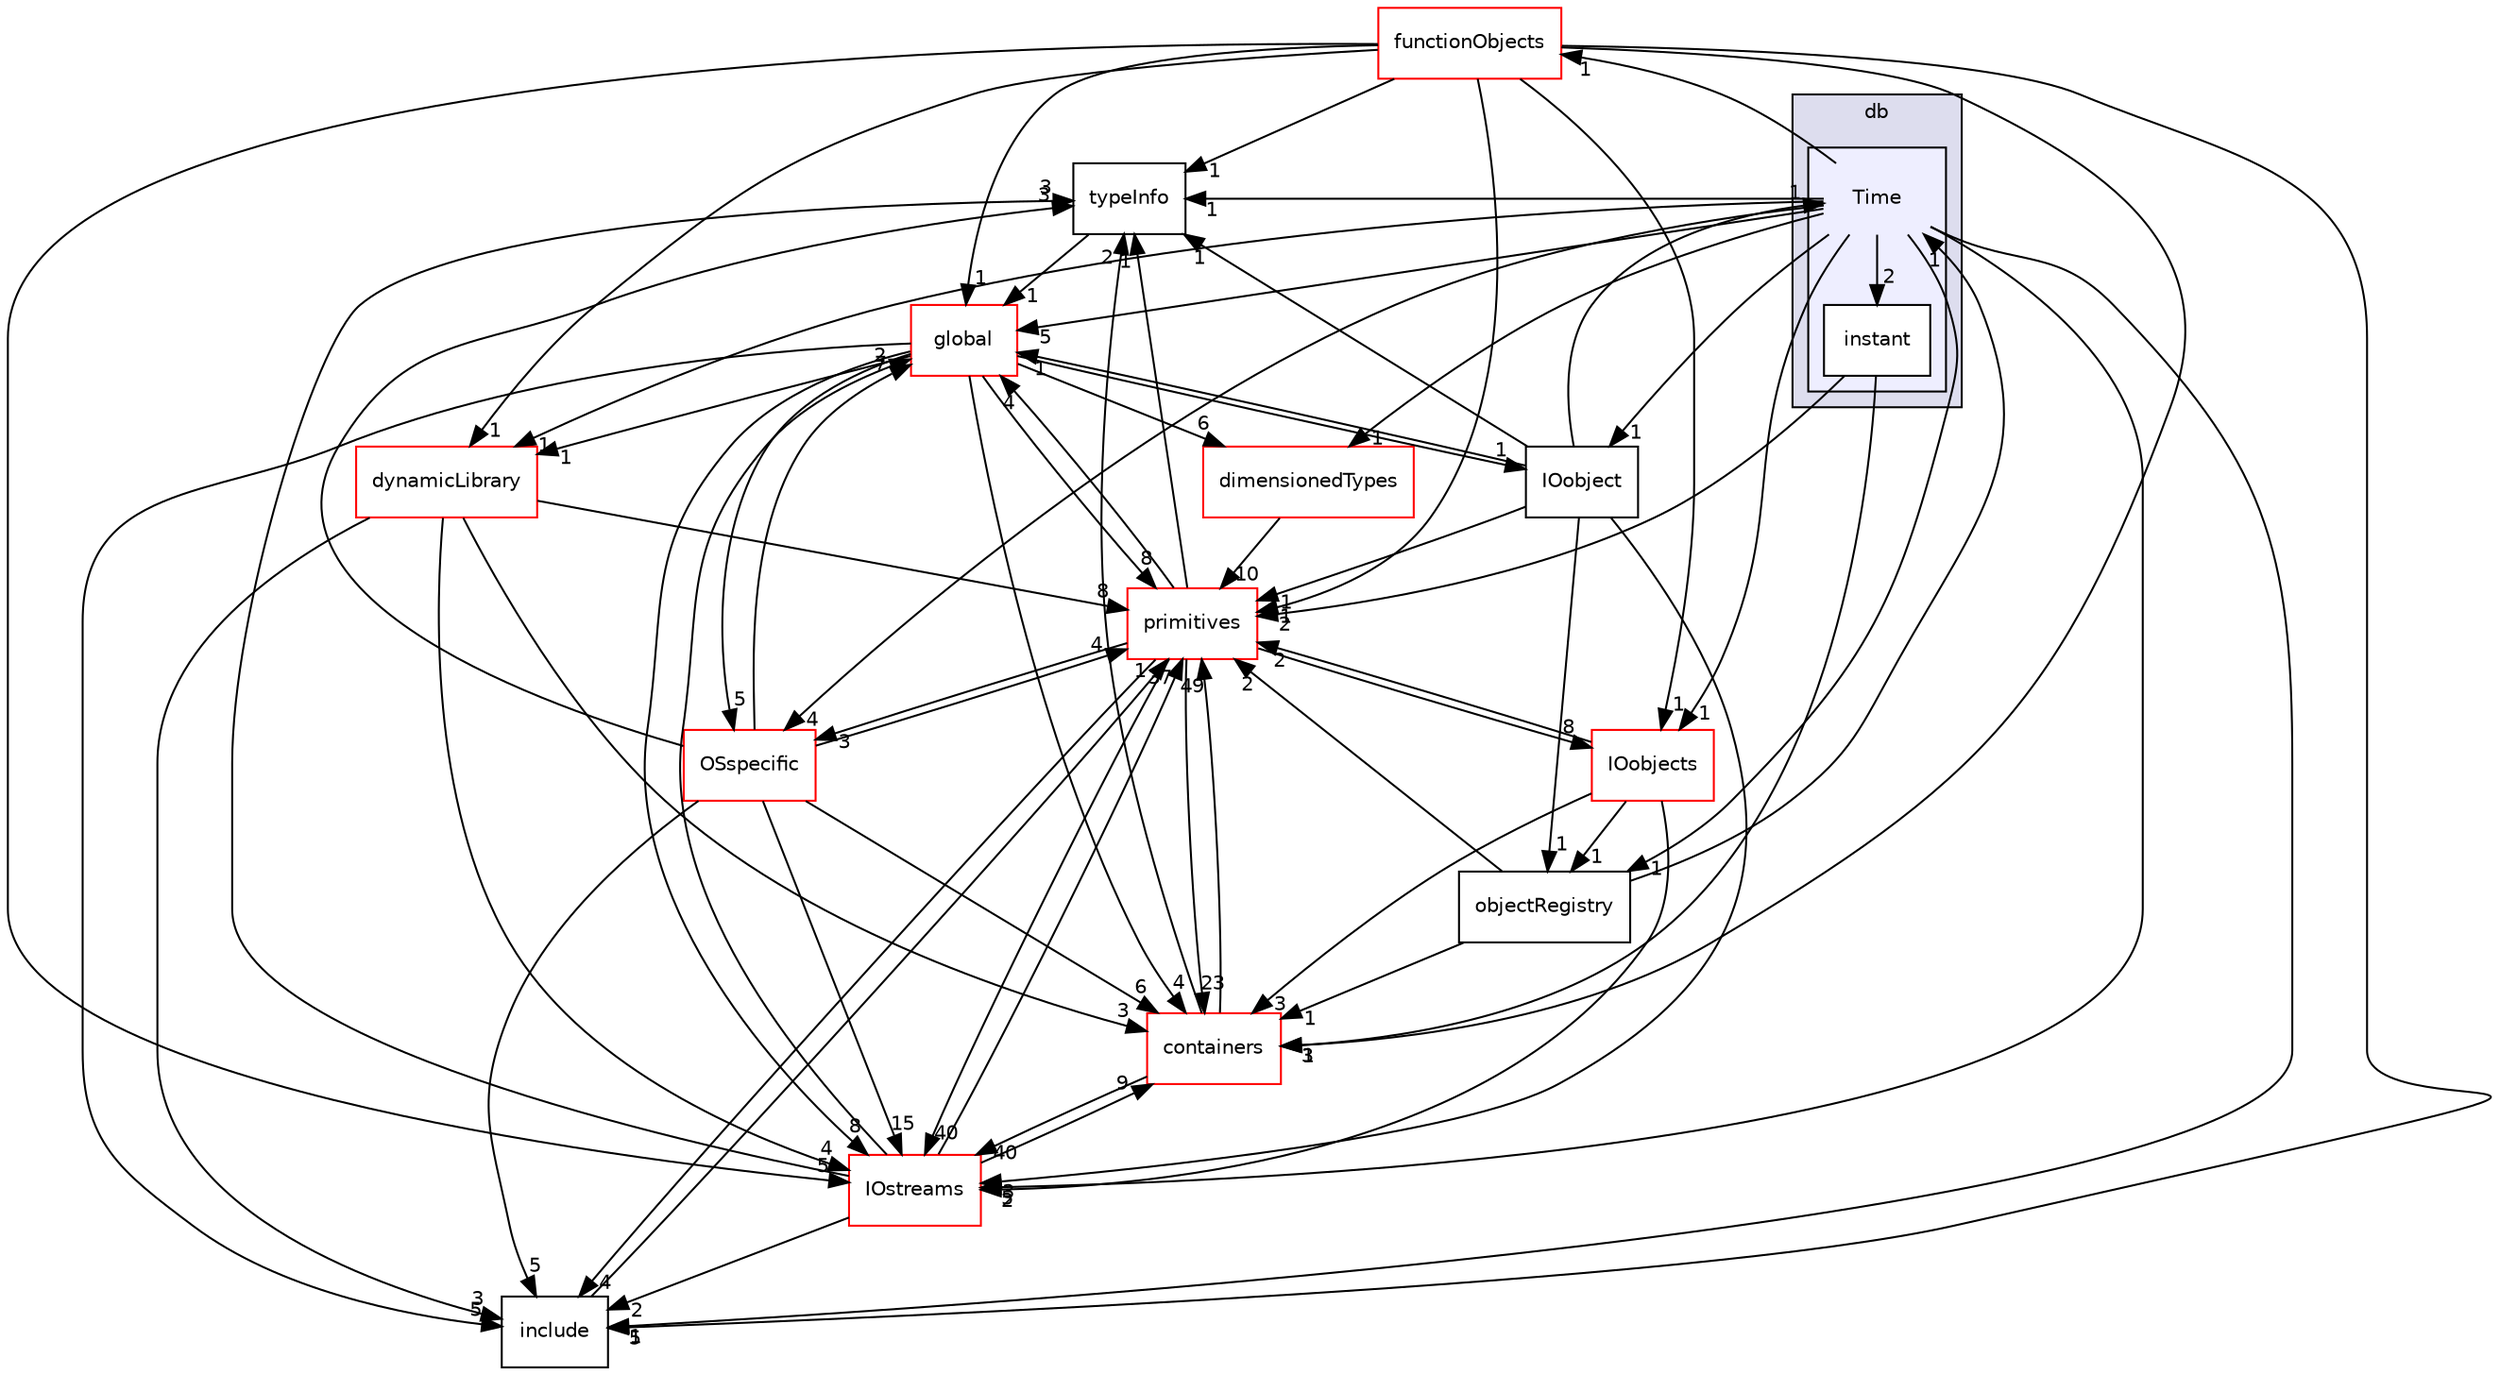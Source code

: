 digraph "src/OpenFOAM/db/Time" {
  bgcolor=transparent;
  compound=true
  node [ fontsize="10", fontname="Helvetica"];
  edge [ labelfontsize="10", labelfontname="Helvetica"];
  subgraph clusterdir_63c634f7a7cfd679ac26c67fb30fc32f {
    graph [ bgcolor="#ddddee", pencolor="black", label="db" fontname="Helvetica", fontsize="10", URL="dir_63c634f7a7cfd679ac26c67fb30fc32f.html"]
  subgraph clusterdir_ec5b63092fb55ef516ddf05b3841c89d {
    graph [ bgcolor="#eeeeff", pencolor="black", label="" URL="dir_ec5b63092fb55ef516ddf05b3841c89d.html"];
    dir_ec5b63092fb55ef516ddf05b3841c89d [shape=plaintext label="Time"];
    dir_26837dfc97891e20dedf54475fa49507 [shape=box label="instant" color="black" fillcolor="white" style="filled" URL="dir_26837dfc97891e20dedf54475fa49507.html"];
  }
  }
  dir_44d37d0c4e72ffac3c5738348b92cda3 [shape=box label="typeInfo" URL="dir_44d37d0c4e72ffac3c5738348b92cda3.html"];
  dir_4f09ac4e91f69db1491e8df2f92c001c [shape=box label="IOobject" URL="dir_4f09ac4e91f69db1491e8df2f92c001c.html"];
  dir_19d0872053bde092be81d7fe3f56cbf7 [shape=box label="containers" color="red" URL="dir_19d0872053bde092be81d7fe3f56cbf7.html"];
  dir_cc10b28373a5cdb85fcb1ececb22619b [shape=box label="IOobjects" color="red" URL="dir_cc10b28373a5cdb85fcb1ececb22619b.html"];
  dir_466e4f5b4cc1582939ab4ceba36098d8 [shape=box label="IOstreams" color="red" URL="dir_466e4f5b4cc1582939ab4ceba36098d8.html"];
  dir_d4979fdf35c07e0caec68718d229a4b4 [shape=box label="dimensionedTypes" color="red" URL="dir_d4979fdf35c07e0caec68718d229a4b4.html"];
  dir_b1391b8691e21d3cff54e51a698f3c2b [shape=box label="functionObjects" color="red" URL="dir_b1391b8691e21d3cff54e51a698f3c2b.html"];
  dir_8583492183f4d27c76555f8f333dd07b [shape=box label="global" color="red" URL="dir_8583492183f4d27c76555f8f333dd07b.html"];
  dir_f80fc3e4842cbab48cb780bc6e6d033e [shape=box label="objectRegistry" URL="dir_f80fc3e4842cbab48cb780bc6e6d033e.html"];
  dir_3e50f45338116b169052b428016851aa [shape=box label="primitives" color="red" URL="dir_3e50f45338116b169052b428016851aa.html"];
  dir_65d267bb6b65740acaf7d5fe4aebd101 [shape=box label="dynamicLibrary" color="red" URL="dir_65d267bb6b65740acaf7d5fe4aebd101.html"];
  dir_e954e9f5966bc1c681a414ec8bd0ee15 [shape=box label="include" URL="dir_e954e9f5966bc1c681a414ec8bd0ee15.html"];
  dir_1e7df7a7407fc4618be5c18f76eb7b99 [shape=box label="OSspecific" color="red" URL="dir_1e7df7a7407fc4618be5c18f76eb7b99.html"];
  dir_44d37d0c4e72ffac3c5738348b92cda3->dir_8583492183f4d27c76555f8f333dd07b [headlabel="1", labeldistance=1.5 headhref="dir_002013_002098.html"];
  dir_4f09ac4e91f69db1491e8df2f92c001c->dir_44d37d0c4e72ffac3c5738348b92cda3 [headlabel="1", labeldistance=1.5 headhref="dir_001983_002013.html"];
  dir_4f09ac4e91f69db1491e8df2f92c001c->dir_ec5b63092fb55ef516ddf05b3841c89d [headlabel="1", labeldistance=1.5 headhref="dir_001983_002011.html"];
  dir_4f09ac4e91f69db1491e8df2f92c001c->dir_466e4f5b4cc1582939ab4ceba36098d8 [headlabel="3", labeldistance=1.5 headhref="dir_001983_001993.html"];
  dir_4f09ac4e91f69db1491e8df2f92c001c->dir_8583492183f4d27c76555f8f333dd07b [headlabel="1", labeldistance=1.5 headhref="dir_001983_002098.html"];
  dir_4f09ac4e91f69db1491e8df2f92c001c->dir_f80fc3e4842cbab48cb780bc6e6d033e [headlabel="1", labeldistance=1.5 headhref="dir_001983_002006.html"];
  dir_4f09ac4e91f69db1491e8df2f92c001c->dir_3e50f45338116b169052b428016851aa [headlabel="1", labeldistance=1.5 headhref="dir_001983_002326.html"];
  dir_ec5b63092fb55ef516ddf05b3841c89d->dir_44d37d0c4e72ffac3c5738348b92cda3 [headlabel="1", labeldistance=1.5 headhref="dir_002011_002013.html"];
  dir_ec5b63092fb55ef516ddf05b3841c89d->dir_4f09ac4e91f69db1491e8df2f92c001c [headlabel="1", labeldistance=1.5 headhref="dir_002011_001983.html"];
  dir_ec5b63092fb55ef516ddf05b3841c89d->dir_26837dfc97891e20dedf54475fa49507 [headlabel="2", labeldistance=1.5 headhref="dir_002011_002012.html"];
  dir_ec5b63092fb55ef516ddf05b3841c89d->dir_cc10b28373a5cdb85fcb1ececb22619b [headlabel="1", labeldistance=1.5 headhref="dir_002011_001985.html"];
  dir_ec5b63092fb55ef516ddf05b3841c89d->dir_466e4f5b4cc1582939ab4ceba36098d8 [headlabel="5", labeldistance=1.5 headhref="dir_002011_001993.html"];
  dir_ec5b63092fb55ef516ddf05b3841c89d->dir_d4979fdf35c07e0caec68718d229a4b4 [headlabel="1", labeldistance=1.5 headhref="dir_002011_002014.html"];
  dir_ec5b63092fb55ef516ddf05b3841c89d->dir_b1391b8691e21d3cff54e51a698f3c2b [headlabel="1", labeldistance=1.5 headhref="dir_002011_001975.html"];
  dir_ec5b63092fb55ef516ddf05b3841c89d->dir_8583492183f4d27c76555f8f333dd07b [headlabel="5", labeldistance=1.5 headhref="dir_002011_002098.html"];
  dir_ec5b63092fb55ef516ddf05b3841c89d->dir_f80fc3e4842cbab48cb780bc6e6d033e [headlabel="1", labeldistance=1.5 headhref="dir_002011_002006.html"];
  dir_ec5b63092fb55ef516ddf05b3841c89d->dir_65d267bb6b65740acaf7d5fe4aebd101 [headlabel="1", labeldistance=1.5 headhref="dir_002011_001970.html"];
  dir_ec5b63092fb55ef516ddf05b3841c89d->dir_e954e9f5966bc1c681a414ec8bd0ee15 [headlabel="1", labeldistance=1.5 headhref="dir_002011_002119.html"];
  dir_ec5b63092fb55ef516ddf05b3841c89d->dir_1e7df7a7407fc4618be5c18f76eb7b99 [headlabel="4", labeldistance=1.5 headhref="dir_002011_002438.html"];
  dir_26837dfc97891e20dedf54475fa49507->dir_19d0872053bde092be81d7fe3f56cbf7 [headlabel="1", labeldistance=1.5 headhref="dir_002012_001903.html"];
  dir_26837dfc97891e20dedf54475fa49507->dir_3e50f45338116b169052b428016851aa [headlabel="2", labeldistance=1.5 headhref="dir_002012_002326.html"];
  dir_19d0872053bde092be81d7fe3f56cbf7->dir_44d37d0c4e72ffac3c5738348b92cda3 [headlabel="2", labeldistance=1.5 headhref="dir_001903_002013.html"];
  dir_19d0872053bde092be81d7fe3f56cbf7->dir_466e4f5b4cc1582939ab4ceba36098d8 [headlabel="40", labeldistance=1.5 headhref="dir_001903_001993.html"];
  dir_19d0872053bde092be81d7fe3f56cbf7->dir_3e50f45338116b169052b428016851aa [headlabel="49", labeldistance=1.5 headhref="dir_001903_002326.html"];
  dir_cc10b28373a5cdb85fcb1ececb22619b->dir_19d0872053bde092be81d7fe3f56cbf7 [headlabel="3", labeldistance=1.5 headhref="dir_001985_001903.html"];
  dir_cc10b28373a5cdb85fcb1ececb22619b->dir_466e4f5b4cc1582939ab4ceba36098d8 [headlabel="2", labeldistance=1.5 headhref="dir_001985_001993.html"];
  dir_cc10b28373a5cdb85fcb1ececb22619b->dir_f80fc3e4842cbab48cb780bc6e6d033e [headlabel="1", labeldistance=1.5 headhref="dir_001985_002006.html"];
  dir_cc10b28373a5cdb85fcb1ececb22619b->dir_3e50f45338116b169052b428016851aa [headlabel="2", labeldistance=1.5 headhref="dir_001985_002326.html"];
  dir_466e4f5b4cc1582939ab4ceba36098d8->dir_44d37d0c4e72ffac3c5738348b92cda3 [headlabel="3", labeldistance=1.5 headhref="dir_001993_002013.html"];
  dir_466e4f5b4cc1582939ab4ceba36098d8->dir_19d0872053bde092be81d7fe3f56cbf7 [headlabel="9", labeldistance=1.5 headhref="dir_001993_001903.html"];
  dir_466e4f5b4cc1582939ab4ceba36098d8->dir_8583492183f4d27c76555f8f333dd07b [headlabel="2", labeldistance=1.5 headhref="dir_001993_002098.html"];
  dir_466e4f5b4cc1582939ab4ceba36098d8->dir_3e50f45338116b169052b428016851aa [headlabel="37", labeldistance=1.5 headhref="dir_001993_002326.html"];
  dir_466e4f5b4cc1582939ab4ceba36098d8->dir_e954e9f5966bc1c681a414ec8bd0ee15 [headlabel="2", labeldistance=1.5 headhref="dir_001993_002119.html"];
  dir_d4979fdf35c07e0caec68718d229a4b4->dir_3e50f45338116b169052b428016851aa [headlabel="10", labeldistance=1.5 headhref="dir_002014_002326.html"];
  dir_b1391b8691e21d3cff54e51a698f3c2b->dir_44d37d0c4e72ffac3c5738348b92cda3 [headlabel="1", labeldistance=1.5 headhref="dir_001975_002013.html"];
  dir_b1391b8691e21d3cff54e51a698f3c2b->dir_19d0872053bde092be81d7fe3f56cbf7 [headlabel="3", labeldistance=1.5 headhref="dir_001975_001903.html"];
  dir_b1391b8691e21d3cff54e51a698f3c2b->dir_cc10b28373a5cdb85fcb1ececb22619b [headlabel="1", labeldistance=1.5 headhref="dir_001975_001985.html"];
  dir_b1391b8691e21d3cff54e51a698f3c2b->dir_466e4f5b4cc1582939ab4ceba36098d8 [headlabel="5", labeldistance=1.5 headhref="dir_001975_001993.html"];
  dir_b1391b8691e21d3cff54e51a698f3c2b->dir_8583492183f4d27c76555f8f333dd07b [headlabel="1", labeldistance=1.5 headhref="dir_001975_002098.html"];
  dir_b1391b8691e21d3cff54e51a698f3c2b->dir_3e50f45338116b169052b428016851aa [headlabel="1", labeldistance=1.5 headhref="dir_001975_002326.html"];
  dir_b1391b8691e21d3cff54e51a698f3c2b->dir_65d267bb6b65740acaf7d5fe4aebd101 [headlabel="1", labeldistance=1.5 headhref="dir_001975_001970.html"];
  dir_b1391b8691e21d3cff54e51a698f3c2b->dir_e954e9f5966bc1c681a414ec8bd0ee15 [headlabel="5", labeldistance=1.5 headhref="dir_001975_002119.html"];
  dir_8583492183f4d27c76555f8f333dd07b->dir_4f09ac4e91f69db1491e8df2f92c001c [headlabel="1", labeldistance=1.5 headhref="dir_002098_001983.html"];
  dir_8583492183f4d27c76555f8f333dd07b->dir_19d0872053bde092be81d7fe3f56cbf7 [headlabel="4", labeldistance=1.5 headhref="dir_002098_001903.html"];
  dir_8583492183f4d27c76555f8f333dd07b->dir_466e4f5b4cc1582939ab4ceba36098d8 [headlabel="8", labeldistance=1.5 headhref="dir_002098_001993.html"];
  dir_8583492183f4d27c76555f8f333dd07b->dir_d4979fdf35c07e0caec68718d229a4b4 [headlabel="6", labeldistance=1.5 headhref="dir_002098_002014.html"];
  dir_8583492183f4d27c76555f8f333dd07b->dir_3e50f45338116b169052b428016851aa [headlabel="8", labeldistance=1.5 headhref="dir_002098_002326.html"];
  dir_8583492183f4d27c76555f8f333dd07b->dir_65d267bb6b65740acaf7d5fe4aebd101 [headlabel="1", labeldistance=1.5 headhref="dir_002098_001970.html"];
  dir_8583492183f4d27c76555f8f333dd07b->dir_e954e9f5966bc1c681a414ec8bd0ee15 [headlabel="5", labeldistance=1.5 headhref="dir_002098_002119.html"];
  dir_8583492183f4d27c76555f8f333dd07b->dir_1e7df7a7407fc4618be5c18f76eb7b99 [headlabel="5", labeldistance=1.5 headhref="dir_002098_002438.html"];
  dir_f80fc3e4842cbab48cb780bc6e6d033e->dir_ec5b63092fb55ef516ddf05b3841c89d [headlabel="1", labeldistance=1.5 headhref="dir_002006_002011.html"];
  dir_f80fc3e4842cbab48cb780bc6e6d033e->dir_19d0872053bde092be81d7fe3f56cbf7 [headlabel="1", labeldistance=1.5 headhref="dir_002006_001903.html"];
  dir_f80fc3e4842cbab48cb780bc6e6d033e->dir_3e50f45338116b169052b428016851aa [headlabel="2", labeldistance=1.5 headhref="dir_002006_002326.html"];
  dir_3e50f45338116b169052b428016851aa->dir_44d37d0c4e72ffac3c5738348b92cda3 [headlabel="1", labeldistance=1.5 headhref="dir_002326_002013.html"];
  dir_3e50f45338116b169052b428016851aa->dir_19d0872053bde092be81d7fe3f56cbf7 [headlabel="23", labeldistance=1.5 headhref="dir_002326_001903.html"];
  dir_3e50f45338116b169052b428016851aa->dir_cc10b28373a5cdb85fcb1ececb22619b [headlabel="8", labeldistance=1.5 headhref="dir_002326_001985.html"];
  dir_3e50f45338116b169052b428016851aa->dir_466e4f5b4cc1582939ab4ceba36098d8 [headlabel="40", labeldistance=1.5 headhref="dir_002326_001993.html"];
  dir_3e50f45338116b169052b428016851aa->dir_8583492183f4d27c76555f8f333dd07b [headlabel="4", labeldistance=1.5 headhref="dir_002326_002098.html"];
  dir_3e50f45338116b169052b428016851aa->dir_e954e9f5966bc1c681a414ec8bd0ee15 [headlabel="4", labeldistance=1.5 headhref="dir_002326_002119.html"];
  dir_3e50f45338116b169052b428016851aa->dir_1e7df7a7407fc4618be5c18f76eb7b99 [headlabel="3", labeldistance=1.5 headhref="dir_002326_002438.html"];
  dir_65d267bb6b65740acaf7d5fe4aebd101->dir_19d0872053bde092be81d7fe3f56cbf7 [headlabel="3", labeldistance=1.5 headhref="dir_001970_001903.html"];
  dir_65d267bb6b65740acaf7d5fe4aebd101->dir_466e4f5b4cc1582939ab4ceba36098d8 [headlabel="4", labeldistance=1.5 headhref="dir_001970_001993.html"];
  dir_65d267bb6b65740acaf7d5fe4aebd101->dir_3e50f45338116b169052b428016851aa [headlabel="8", labeldistance=1.5 headhref="dir_001970_002326.html"];
  dir_65d267bb6b65740acaf7d5fe4aebd101->dir_e954e9f5966bc1c681a414ec8bd0ee15 [headlabel="3", labeldistance=1.5 headhref="dir_001970_002119.html"];
  dir_e954e9f5966bc1c681a414ec8bd0ee15->dir_3e50f45338116b169052b428016851aa [headlabel="1", labeldistance=1.5 headhref="dir_002119_002326.html"];
  dir_1e7df7a7407fc4618be5c18f76eb7b99->dir_44d37d0c4e72ffac3c5738348b92cda3 [headlabel="3", labeldistance=1.5 headhref="dir_002438_002013.html"];
  dir_1e7df7a7407fc4618be5c18f76eb7b99->dir_19d0872053bde092be81d7fe3f56cbf7 [headlabel="6", labeldistance=1.5 headhref="dir_002438_001903.html"];
  dir_1e7df7a7407fc4618be5c18f76eb7b99->dir_466e4f5b4cc1582939ab4ceba36098d8 [headlabel="15", labeldistance=1.5 headhref="dir_002438_001993.html"];
  dir_1e7df7a7407fc4618be5c18f76eb7b99->dir_8583492183f4d27c76555f8f333dd07b [headlabel="7", labeldistance=1.5 headhref="dir_002438_002098.html"];
  dir_1e7df7a7407fc4618be5c18f76eb7b99->dir_3e50f45338116b169052b428016851aa [headlabel="4", labeldistance=1.5 headhref="dir_002438_002326.html"];
  dir_1e7df7a7407fc4618be5c18f76eb7b99->dir_e954e9f5966bc1c681a414ec8bd0ee15 [headlabel="5", labeldistance=1.5 headhref="dir_002438_002119.html"];
}
